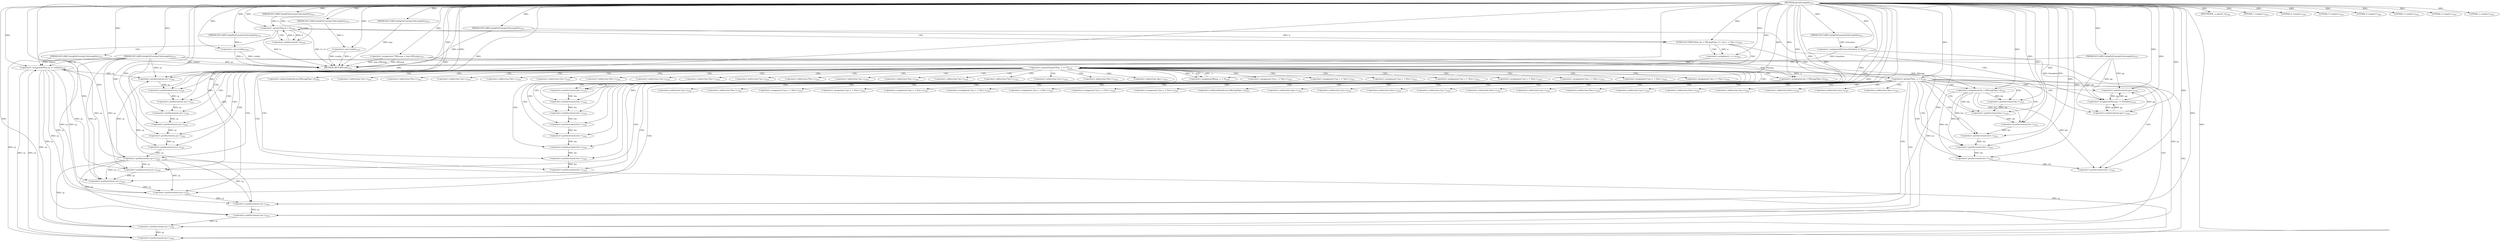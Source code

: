 digraph "put1bitcmaptile" {  
"49632" [label = <(METHOD,put1bitcmaptile)<SUB>1511</SUB>> ]
"49831" [label = <(METHOD_RETURN,void)<SUB>1511</SUB>> ]
"49633" [label = <(PARAM,DECLAREContigPutFunc(put1bitcmaptile))<SUB>1511</SUB>> ]
"49634" [label = <(PARAM,DECLAREContigPutFunc(put1bitcmaptile))<SUB>1511</SUB>> ]
"49635" [label = <(PARAM,DECLAREContigPutFunc(put1bitcmaptile))<SUB>1511</SUB>> ]
"49636" [label = <(PARAM,DECLAREContigPutFunc(put1bitcmaptile))<SUB>1511</SUB>> ]
"49637" [label = <(PARAM,DECLAREContigPutFunc(put1bitcmaptile))<SUB>1511</SUB>> ]
"49638" [label = <(PARAM,DECLAREContigPutFunc(put1bitcmaptile))<SUB>1511</SUB>> ]
"49639" [label = <(PARAM,DECLAREContigPutFunc(put1bitcmaptile))<SUB>1511</SUB>> ]
"49640" [label = <(PARAM,DECLAREContigPutFunc(put1bitcmaptile))<SUB>1511</SUB>> ]
"49641" [label = <(PARAM,DECLAREContigPutFunc(put1bitcmaptile))<SUB>1511</SUB>> ]
"49644" [label = <(&lt;operator&gt;.assignment,**PALmap = img-&gt;PALmap)<SUB>1513</SUB>> ]
"49649" [label = <(&lt;operator&gt;.cast,(void)x)<SUB>1515</SUB>> ]
"49652" [label = <(&lt;operator&gt;.cast,(void)y)<SUB>1516</SUB>> ]
"49655" [label = <(&lt;operator&gt;.assignmentDivision,fromskew /= 8)<SUB>1517</SUB>> ]
"49660" [label = <(&lt;operator&gt;.greaterThan,h &gt; 0)<SUB>1518</SUB>> ]
"49663" [label = <(&lt;operator&gt;.preDecrement,--h)<SUB>1518</SUB>> ]
"49667" [label = <(UNROLL8,UNROLL8(w, bw = PALmap[*pp++], *cp++ = *bw++))<SUB>1521</SUB>> ]
"49825" [label = <(&lt;operator&gt;.assignmentPlus,cp += toskew)<SUB>1522</SUB>> ]
"49828" [label = <(&lt;operator&gt;.assignmentPlus,pp += fromskew)<SUB>1523</SUB>> ]
"49677" [label = <(&lt;operator&gt;.greaterEqualsThan,_x &gt;= 8)<SUB>1521</SUB>> ]
"49680" [label = <(&lt;operator&gt;.assignmentMinus,_x -= 8)<SUB>1521</SUB>> ]
"49748" [label = <(&lt;operator&gt;.greaterThan,_x &gt; 0)<SUB>1521</SUB>> ]
"49674" [label = <(&lt;operator&gt;.assignment,_x = w)<SUB>1521</SUB>> ]
"49684" [label = <(&lt;operator&gt;.assignment,bw = PALmap[*pp++])<SUB>1521</SUB>> ]
"49691" [label = <(&lt;operator&gt;.assignment,*cp++ = *bw++)<SUB>1521</SUB>> ]
"49698" [label = <(&lt;operator&gt;.assignment,*cp++ = *bw++)<SUB>1521</SUB>> ]
"49705" [label = <(&lt;operator&gt;.assignment,*cp++ = *bw++)<SUB>1521</SUB>> ]
"49712" [label = <(&lt;operator&gt;.assignment,*cp++ = *bw++)<SUB>1521</SUB>> ]
"49719" [label = <(&lt;operator&gt;.assignment,*cp++ = *bw++)<SUB>1521</SUB>> ]
"49726" [label = <(&lt;operator&gt;.assignment,*cp++ = *bw++)<SUB>1521</SUB>> ]
"49733" [label = <(&lt;operator&gt;.assignment,*cp++ = *bw++)<SUB>1521</SUB>> ]
"49740" [label = <(&lt;operator&gt;.assignment,*cp++ = *bw++)<SUB>1521</SUB>> ]
"49752" [label = <(&lt;operator&gt;.assignment,bw = PALmap[*pp++])<SUB>1521</SUB>> ]
"49760" [label = <(IDENTIFIER,_x,switch(_x))<SUB>1521</SUB>> ]
"49763" [label = <(LITERAL,7,&lt;empty&gt;)<SUB>1521</SUB>> ]
"49764" [label = <(&lt;operator&gt;.assignment,*cp++ = *bw++)<SUB>1521</SUB>> ]
"49772" [label = <(LITERAL,6,&lt;empty&gt;)<SUB>1521</SUB>> ]
"49773" [label = <(&lt;operator&gt;.assignment,*cp++ = *bw++)<SUB>1521</SUB>> ]
"49781" [label = <(LITERAL,5,&lt;empty&gt;)<SUB>1521</SUB>> ]
"49782" [label = <(&lt;operator&gt;.assignment,*cp++ = *bw++)<SUB>1521</SUB>> ]
"49790" [label = <(LITERAL,4,&lt;empty&gt;)<SUB>1521</SUB>> ]
"49791" [label = <(&lt;operator&gt;.assignment,*cp++ = *bw++)<SUB>1521</SUB>> ]
"49799" [label = <(LITERAL,3,&lt;empty&gt;)<SUB>1521</SUB>> ]
"49800" [label = <(&lt;operator&gt;.assignment,*cp++ = *bw++)<SUB>1521</SUB>> ]
"49808" [label = <(LITERAL,2,&lt;empty&gt;)<SUB>1521</SUB>> ]
"49809" [label = <(&lt;operator&gt;.assignment,*cp++ = *bw++)<SUB>1521</SUB>> ]
"49817" [label = <(LITERAL,1,&lt;empty&gt;)<SUB>1521</SUB>> ]
"49818" [label = <(&lt;operator&gt;.assignment,*cp++ = *bw++)<SUB>1521</SUB>> ]
"49693" [label = <(&lt;operator&gt;.postIncrement,cp++)<SUB>1521</SUB>> ]
"49696" [label = <(&lt;operator&gt;.postIncrement,bw++)<SUB>1521</SUB>> ]
"49700" [label = <(&lt;operator&gt;.postIncrement,cp++)<SUB>1521</SUB>> ]
"49703" [label = <(&lt;operator&gt;.postIncrement,bw++)<SUB>1521</SUB>> ]
"49707" [label = <(&lt;operator&gt;.postIncrement,cp++)<SUB>1521</SUB>> ]
"49710" [label = <(&lt;operator&gt;.postIncrement,bw++)<SUB>1521</SUB>> ]
"49714" [label = <(&lt;operator&gt;.postIncrement,cp++)<SUB>1521</SUB>> ]
"49717" [label = <(&lt;operator&gt;.postIncrement,bw++)<SUB>1521</SUB>> ]
"49721" [label = <(&lt;operator&gt;.postIncrement,cp++)<SUB>1521</SUB>> ]
"49724" [label = <(&lt;operator&gt;.postIncrement,bw++)<SUB>1521</SUB>> ]
"49728" [label = <(&lt;operator&gt;.postIncrement,cp++)<SUB>1521</SUB>> ]
"49731" [label = <(&lt;operator&gt;.postIncrement,bw++)<SUB>1521</SUB>> ]
"49735" [label = <(&lt;operator&gt;.postIncrement,cp++)<SUB>1521</SUB>> ]
"49738" [label = <(&lt;operator&gt;.postIncrement,bw++)<SUB>1521</SUB>> ]
"49742" [label = <(&lt;operator&gt;.postIncrement,cp++)<SUB>1521</SUB>> ]
"49745" [label = <(&lt;operator&gt;.postIncrement,bw++)<SUB>1521</SUB>> ]
"49689" [label = <(&lt;operator&gt;.postIncrement,pp++)<SUB>1521</SUB>> ]
"49757" [label = <(&lt;operator&gt;.postIncrement,pp++)<SUB>1521</SUB>> ]
"49766" [label = <(&lt;operator&gt;.postIncrement,cp++)<SUB>1521</SUB>> ]
"49769" [label = <(&lt;operator&gt;.postIncrement,bw++)<SUB>1521</SUB>> ]
"49775" [label = <(&lt;operator&gt;.postIncrement,cp++)<SUB>1521</SUB>> ]
"49778" [label = <(&lt;operator&gt;.postIncrement,bw++)<SUB>1521</SUB>> ]
"49784" [label = <(&lt;operator&gt;.postIncrement,cp++)<SUB>1521</SUB>> ]
"49787" [label = <(&lt;operator&gt;.postIncrement,bw++)<SUB>1521</SUB>> ]
"49793" [label = <(&lt;operator&gt;.postIncrement,cp++)<SUB>1521</SUB>> ]
"49796" [label = <(&lt;operator&gt;.postIncrement,bw++)<SUB>1521</SUB>> ]
"49802" [label = <(&lt;operator&gt;.postIncrement,cp++)<SUB>1521</SUB>> ]
"49805" [label = <(&lt;operator&gt;.postIncrement,bw++)<SUB>1521</SUB>> ]
"49811" [label = <(&lt;operator&gt;.postIncrement,cp++)<SUB>1521</SUB>> ]
"49814" [label = <(&lt;operator&gt;.postIncrement,bw++)<SUB>1521</SUB>> ]
"49820" [label = <(&lt;operator&gt;.postIncrement,cp++)<SUB>1521</SUB>> ]
"49823" [label = <(&lt;operator&gt;.postIncrement,bw++)<SUB>1521</SUB>> ]
"49686" [label = <(&lt;operator&gt;.indirectIndexAccess,PALmap[*pp++])<SUB>1521</SUB>> ]
"49692" [label = <(&lt;operator&gt;.indirection,*cp++)<SUB>1521</SUB>> ]
"49695" [label = <(&lt;operator&gt;.indirection,*bw++)<SUB>1521</SUB>> ]
"49699" [label = <(&lt;operator&gt;.indirection,*cp++)<SUB>1521</SUB>> ]
"49702" [label = <(&lt;operator&gt;.indirection,*bw++)<SUB>1521</SUB>> ]
"49706" [label = <(&lt;operator&gt;.indirection,*cp++)<SUB>1521</SUB>> ]
"49709" [label = <(&lt;operator&gt;.indirection,*bw++)<SUB>1521</SUB>> ]
"49713" [label = <(&lt;operator&gt;.indirection,*cp++)<SUB>1521</SUB>> ]
"49716" [label = <(&lt;operator&gt;.indirection,*bw++)<SUB>1521</SUB>> ]
"49720" [label = <(&lt;operator&gt;.indirection,*cp++)<SUB>1521</SUB>> ]
"49723" [label = <(&lt;operator&gt;.indirection,*bw++)<SUB>1521</SUB>> ]
"49727" [label = <(&lt;operator&gt;.indirection,*cp++)<SUB>1521</SUB>> ]
"49730" [label = <(&lt;operator&gt;.indirection,*bw++)<SUB>1521</SUB>> ]
"49734" [label = <(&lt;operator&gt;.indirection,*cp++)<SUB>1521</SUB>> ]
"49737" [label = <(&lt;operator&gt;.indirection,*bw++)<SUB>1521</SUB>> ]
"49741" [label = <(&lt;operator&gt;.indirection,*cp++)<SUB>1521</SUB>> ]
"49744" [label = <(&lt;operator&gt;.indirection,*bw++)<SUB>1521</SUB>> ]
"49754" [label = <(&lt;operator&gt;.indirectIndexAccess,PALmap[*pp++])<SUB>1521</SUB>> ]
"49688" [label = <(&lt;operator&gt;.indirection,*pp++)<SUB>1521</SUB>> ]
"49756" [label = <(&lt;operator&gt;.indirection,*pp++)<SUB>1521</SUB>> ]
"49765" [label = <(&lt;operator&gt;.indirection,*cp++)<SUB>1521</SUB>> ]
"49768" [label = <(&lt;operator&gt;.indirection,*bw++)<SUB>1521</SUB>> ]
"49774" [label = <(&lt;operator&gt;.indirection,*cp++)<SUB>1521</SUB>> ]
"49777" [label = <(&lt;operator&gt;.indirection,*bw++)<SUB>1521</SUB>> ]
"49783" [label = <(&lt;operator&gt;.indirection,*cp++)<SUB>1521</SUB>> ]
"49786" [label = <(&lt;operator&gt;.indirection,*bw++)<SUB>1521</SUB>> ]
"49792" [label = <(&lt;operator&gt;.indirection,*cp++)<SUB>1521</SUB>> ]
"49795" [label = <(&lt;operator&gt;.indirection,*bw++)<SUB>1521</SUB>> ]
"49801" [label = <(&lt;operator&gt;.indirection,*cp++)<SUB>1521</SUB>> ]
"49804" [label = <(&lt;operator&gt;.indirection,*bw++)<SUB>1521</SUB>> ]
"49810" [label = <(&lt;operator&gt;.indirection,*cp++)<SUB>1521</SUB>> ]
"49813" [label = <(&lt;operator&gt;.indirection,*bw++)<SUB>1521</SUB>> ]
"49819" [label = <(&lt;operator&gt;.indirection,*cp++)<SUB>1521</SUB>> ]
"49822" [label = <(&lt;operator&gt;.indirection,*bw++)<SUB>1521</SUB>> ]
  "49633" -> "49831"  [ label = "DDG: img"] 
  "49634" -> "49831"  [ label = "DDG: cp"] 
  "49637" -> "49831"  [ label = "DDG: w"] 
  "49640" -> "49831"  [ label = "DDG: toskew"] 
  "49641" -> "49831"  [ label = "DDG: pp"] 
  "49644" -> "49831"  [ label = "DDG: PALmap"] 
  "49644" -> "49831"  [ label = "DDG: img-&gt;PALmap"] 
  "49649" -> "49831"  [ label = "DDG: x"] 
  "49649" -> "49831"  [ label = "DDG: (void)x"] 
  "49652" -> "49831"  [ label = "DDG: y"] 
  "49652" -> "49831"  [ label = "DDG: (void)y"] 
  "49655" -> "49831"  [ label = "DDG: fromskew"] 
  "49660" -> "49831"  [ label = "DDG: h"] 
  "49660" -> "49831"  [ label = "DDG: h &gt; 0"] 
  "49632" -> "49633"  [ label = "DDG: "] 
  "49632" -> "49634"  [ label = "DDG: "] 
  "49632" -> "49635"  [ label = "DDG: "] 
  "49632" -> "49636"  [ label = "DDG: "] 
  "49632" -> "49637"  [ label = "DDG: "] 
  "49632" -> "49638"  [ label = "DDG: "] 
  "49632" -> "49639"  [ label = "DDG: "] 
  "49632" -> "49640"  [ label = "DDG: "] 
  "49632" -> "49641"  [ label = "DDG: "] 
  "49635" -> "49649"  [ label = "DDG: x"] 
  "49632" -> "49649"  [ label = "DDG: "] 
  "49636" -> "49652"  [ label = "DDG: y"] 
  "49632" -> "49652"  [ label = "DDG: "] 
  "49632" -> "49655"  [ label = "DDG: "] 
  "49632" -> "49644"  [ label = "DDG: "] 
  "49639" -> "49655"  [ label = "DDG: fromskew"] 
  "49663" -> "49660"  [ label = "DDG: h"] 
  "49638" -> "49660"  [ label = "DDG: h"] 
  "49632" -> "49660"  [ label = "DDG: "] 
  "49660" -> "49663"  [ label = "DDG: h"] 
  "49632" -> "49663"  [ label = "DDG: "] 
  "49640" -> "49825"  [ label = "DDG: toskew"] 
  "49632" -> "49825"  [ label = "DDG: "] 
  "49655" -> "49828"  [ label = "DDG: fromskew"] 
  "49632" -> "49828"  [ label = "DDG: "] 
  "49637" -> "49667"  [ label = "DDG: w"] 
  "49632" -> "49667"  [ label = "DDG: "] 
  "49820" -> "49825"  [ label = "DDG: cp"] 
  "49742" -> "49825"  [ label = "DDG: cp"] 
  "49634" -> "49825"  [ label = "DDG: cp"] 
  "49757" -> "49828"  [ label = "DDG: pp"] 
  "49689" -> "49828"  [ label = "DDG: pp"] 
  "49641" -> "49828"  [ label = "DDG: pp"] 
  "49632" -> "49680"  [ label = "DDG: "] 
  "49667" -> "49674"  [ label = "DDG: w"] 
  "49632" -> "49674"  [ label = "DDG: "] 
  "49674" -> "49677"  [ label = "DDG: _x"] 
  "49680" -> "49677"  [ label = "DDG: _x"] 
  "49632" -> "49677"  [ label = "DDG: "] 
  "49677" -> "49680"  [ label = "DDG: _x"] 
  "49644" -> "49684"  [ label = "DDG: PALmap"] 
  "49677" -> "49748"  [ label = "DDG: _x"] 
  "49632" -> "49748"  [ label = "DDG: "] 
  "49644" -> "49752"  [ label = "DDG: PALmap"] 
  "49632" -> "49684"  [ label = "DDG: "] 
  "49632" -> "49752"  [ label = "DDG: "] 
  "49632" -> "49760"  [ label = "DDG: "] 
  "49632" -> "49763"  [ label = "DDG: "] 
  "49632" -> "49772"  [ label = "DDG: "] 
  "49632" -> "49781"  [ label = "DDG: "] 
  "49632" -> "49790"  [ label = "DDG: "] 
  "49632" -> "49799"  [ label = "DDG: "] 
  "49632" -> "49808"  [ label = "DDG: "] 
  "49632" -> "49817"  [ label = "DDG: "] 
  "49825" -> "49693"  [ label = "DDG: cp"] 
  "49742" -> "49693"  [ label = "DDG: cp"] 
  "49634" -> "49693"  [ label = "DDG: cp"] 
  "49632" -> "49693"  [ label = "DDG: "] 
  "49684" -> "49696"  [ label = "DDG: bw"] 
  "49632" -> "49696"  [ label = "DDG: "] 
  "49693" -> "49700"  [ label = "DDG: cp"] 
  "49632" -> "49700"  [ label = "DDG: "] 
  "49696" -> "49703"  [ label = "DDG: bw"] 
  "49632" -> "49703"  [ label = "DDG: "] 
  "49700" -> "49707"  [ label = "DDG: cp"] 
  "49632" -> "49707"  [ label = "DDG: "] 
  "49703" -> "49710"  [ label = "DDG: bw"] 
  "49632" -> "49710"  [ label = "DDG: "] 
  "49707" -> "49714"  [ label = "DDG: cp"] 
  "49632" -> "49714"  [ label = "DDG: "] 
  "49710" -> "49717"  [ label = "DDG: bw"] 
  "49632" -> "49717"  [ label = "DDG: "] 
  "49714" -> "49721"  [ label = "DDG: cp"] 
  "49632" -> "49721"  [ label = "DDG: "] 
  "49717" -> "49724"  [ label = "DDG: bw"] 
  "49632" -> "49724"  [ label = "DDG: "] 
  "49721" -> "49728"  [ label = "DDG: cp"] 
  "49632" -> "49728"  [ label = "DDG: "] 
  "49724" -> "49731"  [ label = "DDG: bw"] 
  "49632" -> "49731"  [ label = "DDG: "] 
  "49728" -> "49735"  [ label = "DDG: cp"] 
  "49632" -> "49735"  [ label = "DDG: "] 
  "49731" -> "49738"  [ label = "DDG: bw"] 
  "49632" -> "49738"  [ label = "DDG: "] 
  "49735" -> "49742"  [ label = "DDG: cp"] 
  "49632" -> "49742"  [ label = "DDG: "] 
  "49738" -> "49745"  [ label = "DDG: bw"] 
  "49632" -> "49745"  [ label = "DDG: "] 
  "49828" -> "49689"  [ label = "DDG: pp"] 
  "49641" -> "49689"  [ label = "DDG: pp"] 
  "49632" -> "49689"  [ label = "DDG: "] 
  "49828" -> "49757"  [ label = "DDG: pp"] 
  "49689" -> "49757"  [ label = "DDG: pp"] 
  "49641" -> "49757"  [ label = "DDG: pp"] 
  "49632" -> "49757"  [ label = "DDG: "] 
  "49825" -> "49766"  [ label = "DDG: cp"] 
  "49742" -> "49766"  [ label = "DDG: cp"] 
  "49634" -> "49766"  [ label = "DDG: cp"] 
  "49632" -> "49766"  [ label = "DDG: "] 
  "49752" -> "49769"  [ label = "DDG: bw"] 
  "49632" -> "49769"  [ label = "DDG: "] 
  "49766" -> "49775"  [ label = "DDG: cp"] 
  "49825" -> "49775"  [ label = "DDG: cp"] 
  "49742" -> "49775"  [ label = "DDG: cp"] 
  "49634" -> "49775"  [ label = "DDG: cp"] 
  "49632" -> "49775"  [ label = "DDG: "] 
  "49752" -> "49778"  [ label = "DDG: bw"] 
  "49769" -> "49778"  [ label = "DDG: bw"] 
  "49632" -> "49778"  [ label = "DDG: "] 
  "49775" -> "49784"  [ label = "DDG: cp"] 
  "49825" -> "49784"  [ label = "DDG: cp"] 
  "49742" -> "49784"  [ label = "DDG: cp"] 
  "49634" -> "49784"  [ label = "DDG: cp"] 
  "49632" -> "49784"  [ label = "DDG: "] 
  "49752" -> "49787"  [ label = "DDG: bw"] 
  "49778" -> "49787"  [ label = "DDG: bw"] 
  "49632" -> "49787"  [ label = "DDG: "] 
  "49784" -> "49793"  [ label = "DDG: cp"] 
  "49825" -> "49793"  [ label = "DDG: cp"] 
  "49742" -> "49793"  [ label = "DDG: cp"] 
  "49634" -> "49793"  [ label = "DDG: cp"] 
  "49632" -> "49793"  [ label = "DDG: "] 
  "49752" -> "49796"  [ label = "DDG: bw"] 
  "49787" -> "49796"  [ label = "DDG: bw"] 
  "49632" -> "49796"  [ label = "DDG: "] 
  "49793" -> "49802"  [ label = "DDG: cp"] 
  "49825" -> "49802"  [ label = "DDG: cp"] 
  "49742" -> "49802"  [ label = "DDG: cp"] 
  "49634" -> "49802"  [ label = "DDG: cp"] 
  "49632" -> "49802"  [ label = "DDG: "] 
  "49752" -> "49805"  [ label = "DDG: bw"] 
  "49796" -> "49805"  [ label = "DDG: bw"] 
  "49632" -> "49805"  [ label = "DDG: "] 
  "49802" -> "49811"  [ label = "DDG: cp"] 
  "49825" -> "49811"  [ label = "DDG: cp"] 
  "49742" -> "49811"  [ label = "DDG: cp"] 
  "49634" -> "49811"  [ label = "DDG: cp"] 
  "49632" -> "49811"  [ label = "DDG: "] 
  "49752" -> "49814"  [ label = "DDG: bw"] 
  "49805" -> "49814"  [ label = "DDG: bw"] 
  "49632" -> "49814"  [ label = "DDG: "] 
  "49811" -> "49820"  [ label = "DDG: cp"] 
  "49825" -> "49820"  [ label = "DDG: cp"] 
  "49742" -> "49820"  [ label = "DDG: cp"] 
  "49634" -> "49820"  [ label = "DDG: cp"] 
  "49632" -> "49820"  [ label = "DDG: "] 
  "49752" -> "49823"  [ label = "DDG: bw"] 
  "49814" -> "49823"  [ label = "DDG: bw"] 
  "49632" -> "49823"  [ label = "DDG: "] 
  "49660" -> "49663"  [ label = "CDG: "] 
  "49660" -> "49660"  [ label = "CDG: "] 
  "49660" -> "49667"  [ label = "CDG: "] 
  "49660" -> "49825"  [ label = "CDG: "] 
  "49660" -> "49828"  [ label = "CDG: "] 
  "49667" -> "49677"  [ label = "CDG: "] 
  "49667" -> "49748"  [ label = "CDG: "] 
  "49667" -> "49674"  [ label = "CDG: "] 
  "49677" -> "49709"  [ label = "CDG: "] 
  "49677" -> "49710"  [ label = "CDG: "] 
  "49677" -> "49693"  [ label = "CDG: "] 
  "49677" -> "49692"  [ label = "CDG: "] 
  "49677" -> "49712"  [ label = "CDG: "] 
  "49677" -> "49695"  [ label = "CDG: "] 
  "49677" -> "49691"  [ label = "CDG: "] 
  "49677" -> "49730"  [ label = "CDG: "] 
  "49677" -> "49733"  [ label = "CDG: "] 
  "49677" -> "49721"  [ label = "CDG: "] 
  "49677" -> "49680"  [ label = "CDG: "] 
  "49677" -> "49705"  [ label = "CDG: "] 
  "49677" -> "49698"  [ label = "CDG: "] 
  "49677" -> "49728"  [ label = "CDG: "] 
  "49677" -> "49696"  [ label = "CDG: "] 
  "49677" -> "49735"  [ label = "CDG: "] 
  "49677" -> "49727"  [ label = "CDG: "] 
  "49677" -> "49719"  [ label = "CDG: "] 
  "49677" -> "49702"  [ label = "CDG: "] 
  "49677" -> "49706"  [ label = "CDG: "] 
  "49677" -> "49714"  [ label = "CDG: "] 
  "49677" -> "49744"  [ label = "CDG: "] 
  "49677" -> "49740"  [ label = "CDG: "] 
  "49677" -> "49724"  [ label = "CDG: "] 
  "49677" -> "49741"  [ label = "CDG: "] 
  "49677" -> "49677"  [ label = "CDG: "] 
  "49677" -> "49737"  [ label = "CDG: "] 
  "49677" -> "49684"  [ label = "CDG: "] 
  "49677" -> "49720"  [ label = "CDG: "] 
  "49677" -> "49707"  [ label = "CDG: "] 
  "49677" -> "49703"  [ label = "CDG: "] 
  "49677" -> "49699"  [ label = "CDG: "] 
  "49677" -> "49716"  [ label = "CDG: "] 
  "49677" -> "49700"  [ label = "CDG: "] 
  "49677" -> "49717"  [ label = "CDG: "] 
  "49677" -> "49731"  [ label = "CDG: "] 
  "49677" -> "49742"  [ label = "CDG: "] 
  "49677" -> "49723"  [ label = "CDG: "] 
  "49677" -> "49734"  [ label = "CDG: "] 
  "49677" -> "49738"  [ label = "CDG: "] 
  "49677" -> "49686"  [ label = "CDG: "] 
  "49677" -> "49726"  [ label = "CDG: "] 
  "49677" -> "49713"  [ label = "CDG: "] 
  "49677" -> "49689"  [ label = "CDG: "] 
  "49677" -> "49745"  [ label = "CDG: "] 
  "49677" -> "49688"  [ label = "CDG: "] 
  "49748" -> "49823"  [ label = "CDG: "] 
  "49748" -> "49822"  [ label = "CDG: "] 
  "49748" -> "49820"  [ label = "CDG: "] 
  "49748" -> "49818"  [ label = "CDG: "] 
  "49748" -> "49757"  [ label = "CDG: "] 
  "49748" -> "49756"  [ label = "CDG: "] 
  "49748" -> "49754"  [ label = "CDG: "] 
  "49748" -> "49819"  [ label = "CDG: "] 
  "49748" -> "49752"  [ label = "CDG: "] 
  "49748" -> "49804"  [ label = "CDG: "] 
  "49748" -> "49805"  [ label = "CDG: "] 
  "49748" -> "49787"  [ label = "CDG: "] 
  "49748" -> "49786"  [ label = "CDG: "] 
  "49748" -> "49769"  [ label = "CDG: "] 
  "49748" -> "49802"  [ label = "CDG: "] 
  "49748" -> "49777"  [ label = "CDG: "] 
  "49748" -> "49792"  [ label = "CDG: "] 
  "49748" -> "49796"  [ label = "CDG: "] 
  "49748" -> "49774"  [ label = "CDG: "] 
  "49748" -> "49766"  [ label = "CDG: "] 
  "49748" -> "49813"  [ label = "CDG: "] 
  "49748" -> "49800"  [ label = "CDG: "] 
  "49748" -> "49775"  [ label = "CDG: "] 
  "49748" -> "49791"  [ label = "CDG: "] 
  "49748" -> "49801"  [ label = "CDG: "] 
  "49748" -> "49765"  [ label = "CDG: "] 
  "49748" -> "49795"  [ label = "CDG: "] 
  "49748" -> "49784"  [ label = "CDG: "] 
  "49748" -> "49810"  [ label = "CDG: "] 
  "49748" -> "49793"  [ label = "CDG: "] 
  "49748" -> "49811"  [ label = "CDG: "] 
  "49748" -> "49764"  [ label = "CDG: "] 
  "49748" -> "49814"  [ label = "CDG: "] 
  "49748" -> "49778"  [ label = "CDG: "] 
  "49748" -> "49773"  [ label = "CDG: "] 
  "49748" -> "49783"  [ label = "CDG: "] 
  "49748" -> "49768"  [ label = "CDG: "] 
  "49748" -> "49809"  [ label = "CDG: "] 
  "49748" -> "49782"  [ label = "CDG: "] 
}
